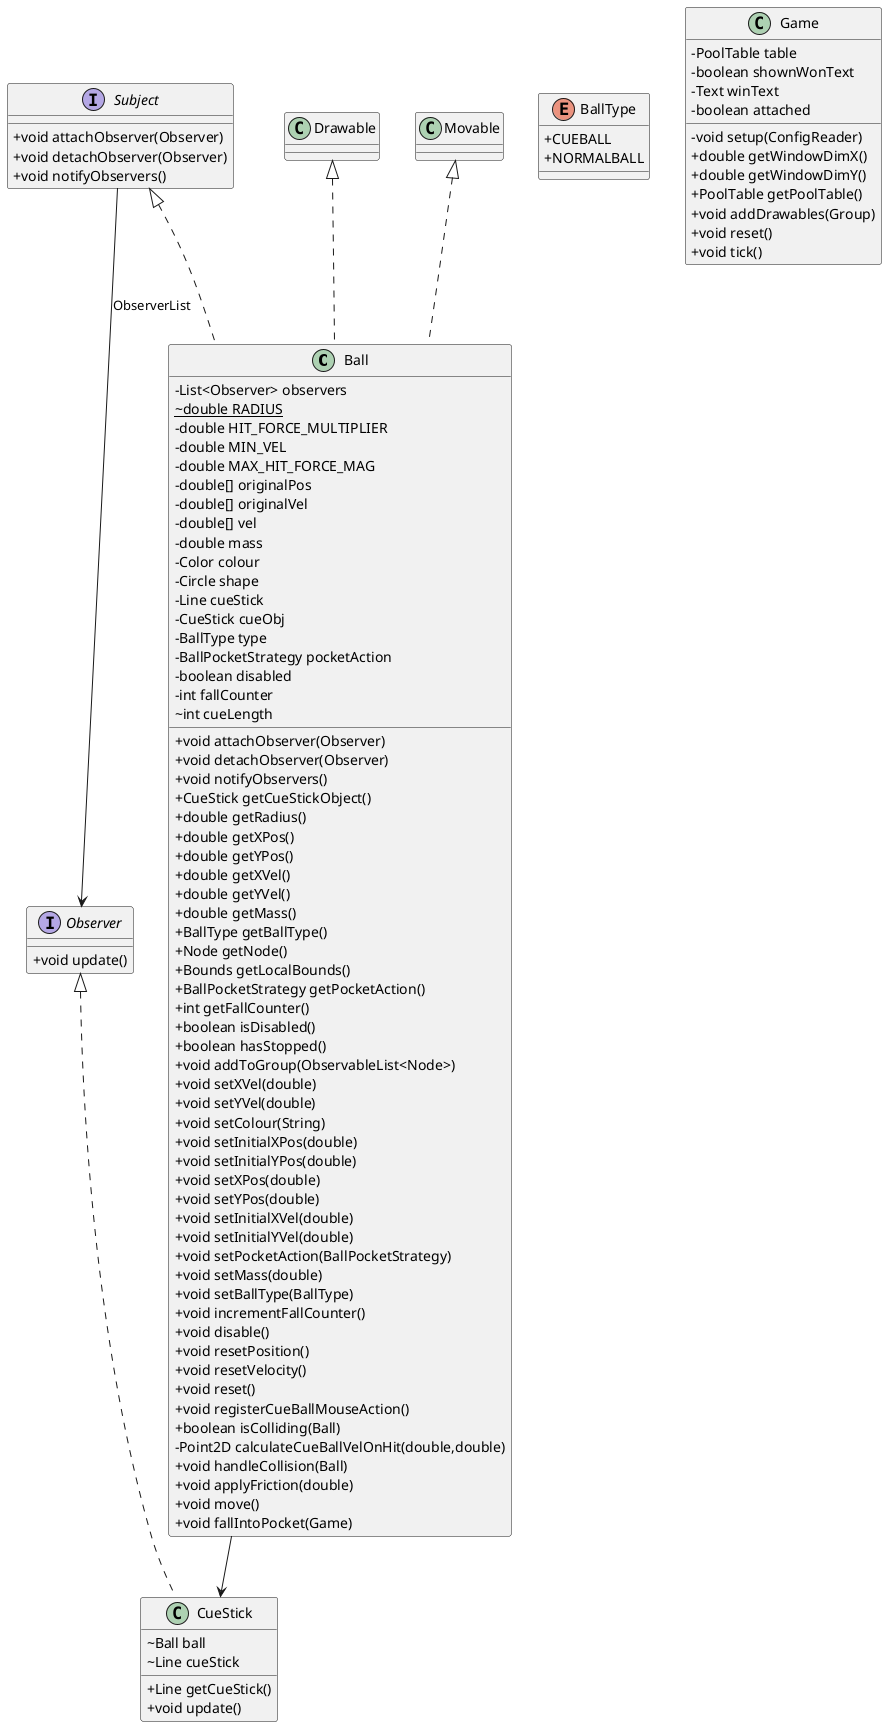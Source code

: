 @startuml

skinparam classAttributeIconSize 0

class Ball {
- List<Observer> observers
~ {static} double RADIUS
- double HIT_FORCE_MULTIPLIER
- double MIN_VEL
- double MAX_HIT_FORCE_MAG
- double[] originalPos
- double[] originalVel
- double[] vel
- double mass
- Color colour
- Circle shape
- Line cueStick
- CueStick cueObj
- BallType type
- BallPocketStrategy pocketAction
- boolean disabled
- int fallCounter
~ int cueLength
+ void attachObserver(Observer)
+ void detachObserver(Observer)
+ void notifyObservers()
+ CueStick getCueStickObject()
+ double getRadius()
+ double getXPos()
+ double getYPos()
+ double getXVel()
+ double getYVel()
+ double getMass()
+ BallType getBallType()
+ Node getNode()
+ Bounds getLocalBounds()
+ BallPocketStrategy getPocketAction()
+ int getFallCounter()
+ boolean isDisabled()
+ boolean hasStopped()
+ void addToGroup(ObservableList<Node>)
+ void setXVel(double)
+ void setYVel(double)
+ void setColour(String)
+ void setInitialXPos(double)
+ void setInitialYPos(double)
+ void setXPos(double)
+ void setYPos(double)
+ void setInitialXVel(double)
+ void setInitialYVel(double)
+ void setPocketAction(BallPocketStrategy)
+ void setMass(double)
+ void setBallType(BallType)
+ void incrementFallCounter()
+ void disable()
+ void resetPosition()
+ void resetVelocity()
+ void reset()
+ void registerCueBallMouseAction()
+ boolean isColliding(Ball)
- Point2D calculateCueBallVelOnHit(double,double)
+ void handleCollision(Ball)
+ void applyFriction(double)
+ void move()
+ void fallIntoPocket(Game)
}
enum BallType {
+  CUEBALL
+  NORMALBALL
}
class CueStick {
~ Ball ball
~ Line cueStick
+ Line getCueStick()
+ void update()
}
class Game {
- PoolTable table
- boolean shownWonText
- Text winText
- boolean attached
- void setup(ConfigReader)
+ double getWindowDimX()
+ double getWindowDimY()
+ PoolTable getPoolTable()
+ void addDrawables(Group)
+ void reset()
+ void tick()
}
interface Observer {
+ void update()
}
interface Subject {
+ void attachObserver(Observer)
+ void detachObserver(Observer)
+ void notifyObservers()
}

Ball --> CueStick
Subject --> Observer : ObserverList
Subject <|.. Ball
Observer <|.. CueStick
Drawable <|.. Ball
Movable <|.. Ball

@enduml